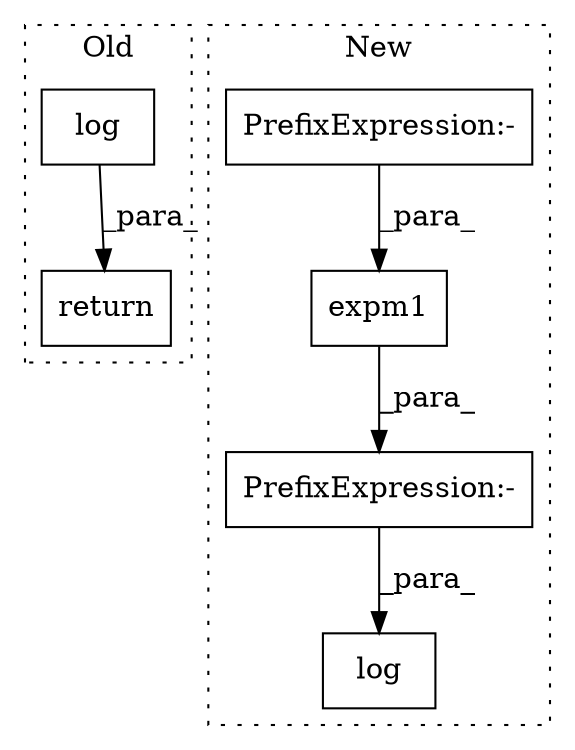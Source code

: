digraph G {
subgraph cluster0 {
1 [label="log" a="32" s="4922,4942" l="4,1" shape="box"];
4 [label="return" a="41" s="4874" l="7" shape="box"];
label = "Old";
style="dotted";
}
subgraph cluster1 {
2 [label="expm1" a="32" s="5037,5051" l="6,1" shape="box"];
3 [label="PrefixExpression:-" a="38" s="5030" l="1" shape="box"];
5 [label="log" a="32" s="5026,5052" l="4,1" shape="box"];
6 [label="PrefixExpression:-" a="38" s="5043" l="1" shape="box"];
label = "New";
style="dotted";
}
1 -> 4 [label="_para_"];
2 -> 3 [label="_para_"];
3 -> 5 [label="_para_"];
6 -> 2 [label="_para_"];
}